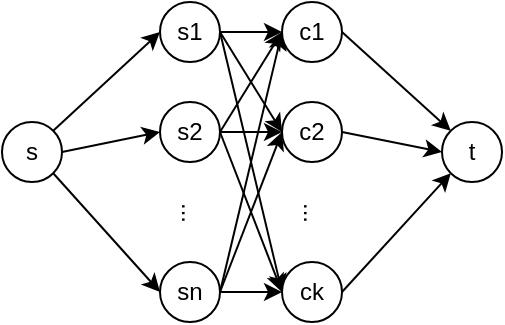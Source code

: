 <mxfile version="22.0.8" type="github">
  <diagram name="第 1 页" id="qhC1ln8y-PXlFm9_7ice">
    <mxGraphModel dx="420" dy="232" grid="1" gridSize="10" guides="1" tooltips="1" connect="1" arrows="1" fold="1" page="1" pageScale="1" pageWidth="827" pageHeight="1169" math="0" shadow="0">
      <root>
        <mxCell id="0" />
        <mxCell id="1" parent="0" />
        <mxCell id="YwIXSGErlY1rt-q2qCVS-12" style="rounded=0;orthogonalLoop=1;jettySize=auto;html=1;exitX=1;exitY=0;exitDx=0;exitDy=0;entryX=0;entryY=0.5;entryDx=0;entryDy=0;" edge="1" parent="1" source="YwIXSGErlY1rt-q2qCVS-1" target="YwIXSGErlY1rt-q2qCVS-3">
          <mxGeometry relative="1" as="geometry" />
        </mxCell>
        <mxCell id="YwIXSGErlY1rt-q2qCVS-13" style="rounded=0;orthogonalLoop=1;jettySize=auto;html=1;exitX=1;exitY=0.5;exitDx=0;exitDy=0;entryX=0;entryY=0.5;entryDx=0;entryDy=0;" edge="1" parent="1" source="YwIXSGErlY1rt-q2qCVS-1" target="YwIXSGErlY1rt-q2qCVS-4">
          <mxGeometry relative="1" as="geometry" />
        </mxCell>
        <mxCell id="YwIXSGErlY1rt-q2qCVS-14" style="rounded=0;orthogonalLoop=1;jettySize=auto;html=1;exitX=1;exitY=1;exitDx=0;exitDy=0;entryX=0;entryY=0.5;entryDx=0;entryDy=0;" edge="1" parent="1" source="YwIXSGErlY1rt-q2qCVS-1" target="YwIXSGErlY1rt-q2qCVS-5">
          <mxGeometry relative="1" as="geometry" />
        </mxCell>
        <mxCell id="YwIXSGErlY1rt-q2qCVS-1" value="s" style="ellipse;whiteSpace=wrap;html=1;aspect=fixed;" vertex="1" parent="1">
          <mxGeometry x="320" y="240" width="30" height="30" as="geometry" />
        </mxCell>
        <mxCell id="YwIXSGErlY1rt-q2qCVS-2" value="t" style="ellipse;whiteSpace=wrap;html=1;aspect=fixed;" vertex="1" parent="1">
          <mxGeometry x="540" y="240" width="30" height="30" as="geometry" />
        </mxCell>
        <mxCell id="YwIXSGErlY1rt-q2qCVS-18" style="rounded=0;orthogonalLoop=1;jettySize=auto;html=1;exitX=1;exitY=0.5;exitDx=0;exitDy=0;entryX=0;entryY=0.5;entryDx=0;entryDy=0;" edge="1" parent="1" source="YwIXSGErlY1rt-q2qCVS-3" target="YwIXSGErlY1rt-q2qCVS-6">
          <mxGeometry relative="1" as="geometry" />
        </mxCell>
        <mxCell id="YwIXSGErlY1rt-q2qCVS-19" style="rounded=0;orthogonalLoop=1;jettySize=auto;html=1;exitX=1;exitY=0.5;exitDx=0;exitDy=0;entryX=0;entryY=0.5;entryDx=0;entryDy=0;" edge="1" parent="1" source="YwIXSGErlY1rt-q2qCVS-3" target="YwIXSGErlY1rt-q2qCVS-8">
          <mxGeometry relative="1" as="geometry" />
        </mxCell>
        <mxCell id="YwIXSGErlY1rt-q2qCVS-20" style="rounded=0;orthogonalLoop=1;jettySize=auto;html=1;exitX=1;exitY=0.5;exitDx=0;exitDy=0;entryX=0;entryY=0.5;entryDx=0;entryDy=0;" edge="1" parent="1" source="YwIXSGErlY1rt-q2qCVS-3" target="YwIXSGErlY1rt-q2qCVS-7">
          <mxGeometry relative="1" as="geometry" />
        </mxCell>
        <mxCell id="YwIXSGErlY1rt-q2qCVS-3" value="s1" style="ellipse;whiteSpace=wrap;html=1;aspect=fixed;" vertex="1" parent="1">
          <mxGeometry x="399" y="180" width="30" height="30" as="geometry" />
        </mxCell>
        <mxCell id="YwIXSGErlY1rt-q2qCVS-21" style="rounded=0;orthogonalLoop=1;jettySize=auto;html=1;exitX=1;exitY=0.5;exitDx=0;exitDy=0;entryX=0;entryY=0.5;entryDx=0;entryDy=0;" edge="1" parent="1" source="YwIXSGErlY1rt-q2qCVS-4" target="YwIXSGErlY1rt-q2qCVS-6">
          <mxGeometry relative="1" as="geometry" />
        </mxCell>
        <mxCell id="YwIXSGErlY1rt-q2qCVS-22" style="rounded=0;orthogonalLoop=1;jettySize=auto;html=1;exitX=1;exitY=0.5;exitDx=0;exitDy=0;entryX=0;entryY=0.5;entryDx=0;entryDy=0;" edge="1" parent="1" source="YwIXSGErlY1rt-q2qCVS-4" target="YwIXSGErlY1rt-q2qCVS-8">
          <mxGeometry relative="1" as="geometry" />
        </mxCell>
        <mxCell id="YwIXSGErlY1rt-q2qCVS-23" style="rounded=0;orthogonalLoop=1;jettySize=auto;html=1;exitX=1;exitY=0.5;exitDx=0;exitDy=0;entryX=0;entryY=0.5;entryDx=0;entryDy=0;" edge="1" parent="1" source="YwIXSGErlY1rt-q2qCVS-4" target="YwIXSGErlY1rt-q2qCVS-7">
          <mxGeometry relative="1" as="geometry" />
        </mxCell>
        <mxCell id="YwIXSGErlY1rt-q2qCVS-4" value="s2" style="ellipse;whiteSpace=wrap;html=1;aspect=fixed;" vertex="1" parent="1">
          <mxGeometry x="399" y="230" width="30" height="30" as="geometry" />
        </mxCell>
        <mxCell id="YwIXSGErlY1rt-q2qCVS-24" style="rounded=0;orthogonalLoop=1;jettySize=auto;html=1;exitX=1;exitY=0.5;exitDx=0;exitDy=0;entryX=0;entryY=0.5;entryDx=0;entryDy=0;" edge="1" parent="1" source="YwIXSGErlY1rt-q2qCVS-5" target="YwIXSGErlY1rt-q2qCVS-6">
          <mxGeometry relative="1" as="geometry" />
        </mxCell>
        <mxCell id="YwIXSGErlY1rt-q2qCVS-25" style="rounded=0;orthogonalLoop=1;jettySize=auto;html=1;exitX=1;exitY=0.5;exitDx=0;exitDy=0;entryX=0;entryY=0.5;entryDx=0;entryDy=0;" edge="1" parent="1" source="YwIXSGErlY1rt-q2qCVS-5" target="YwIXSGErlY1rt-q2qCVS-8">
          <mxGeometry relative="1" as="geometry" />
        </mxCell>
        <mxCell id="YwIXSGErlY1rt-q2qCVS-26" style="rounded=0;orthogonalLoop=1;jettySize=auto;html=1;exitX=1;exitY=0.5;exitDx=0;exitDy=0;entryX=0;entryY=0.5;entryDx=0;entryDy=0;" edge="1" parent="1" source="YwIXSGErlY1rt-q2qCVS-5" target="YwIXSGErlY1rt-q2qCVS-7">
          <mxGeometry relative="1" as="geometry" />
        </mxCell>
        <mxCell id="YwIXSGErlY1rt-q2qCVS-5" value="sn" style="ellipse;whiteSpace=wrap;html=1;aspect=fixed;" vertex="1" parent="1">
          <mxGeometry x="399" y="310" width="30" height="30" as="geometry" />
        </mxCell>
        <mxCell id="YwIXSGErlY1rt-q2qCVS-15" style="rounded=0;orthogonalLoop=1;jettySize=auto;html=1;exitX=1;exitY=0.5;exitDx=0;exitDy=0;entryX=0;entryY=0;entryDx=0;entryDy=0;" edge="1" parent="1" source="YwIXSGErlY1rt-q2qCVS-6" target="YwIXSGErlY1rt-q2qCVS-2">
          <mxGeometry relative="1" as="geometry" />
        </mxCell>
        <mxCell id="YwIXSGErlY1rt-q2qCVS-6" value="c1" style="ellipse;whiteSpace=wrap;html=1;aspect=fixed;" vertex="1" parent="1">
          <mxGeometry x="460" y="180" width="30" height="30" as="geometry" />
        </mxCell>
        <mxCell id="YwIXSGErlY1rt-q2qCVS-17" style="rounded=0;orthogonalLoop=1;jettySize=auto;html=1;exitX=1;exitY=0.5;exitDx=0;exitDy=0;entryX=0;entryY=1;entryDx=0;entryDy=0;" edge="1" parent="1" source="YwIXSGErlY1rt-q2qCVS-7" target="YwIXSGErlY1rt-q2qCVS-2">
          <mxGeometry relative="1" as="geometry" />
        </mxCell>
        <mxCell id="YwIXSGErlY1rt-q2qCVS-7" value="ck" style="ellipse;whiteSpace=wrap;html=1;aspect=fixed;" vertex="1" parent="1">
          <mxGeometry x="460" y="310" width="30" height="30" as="geometry" />
        </mxCell>
        <mxCell id="YwIXSGErlY1rt-q2qCVS-16" style="rounded=0;orthogonalLoop=1;jettySize=auto;html=1;exitX=1;exitY=0.5;exitDx=0;exitDy=0;entryX=0;entryY=0.5;entryDx=0;entryDy=0;" edge="1" parent="1" source="YwIXSGErlY1rt-q2qCVS-8" target="YwIXSGErlY1rt-q2qCVS-2">
          <mxGeometry relative="1" as="geometry" />
        </mxCell>
        <mxCell id="YwIXSGErlY1rt-q2qCVS-8" value="c2" style="ellipse;whiteSpace=wrap;html=1;aspect=fixed;" vertex="1" parent="1">
          <mxGeometry x="460" y="230" width="30" height="30" as="geometry" />
        </mxCell>
        <mxCell id="YwIXSGErlY1rt-q2qCVS-9" value="..." style="text;html=1;align=center;verticalAlign=middle;resizable=0;points=[];autosize=1;strokeColor=none;fillColor=none;rotation=90;" vertex="1" parent="1">
          <mxGeometry x="399" y="270" width="30" height="30" as="geometry" />
        </mxCell>
        <mxCell id="YwIXSGErlY1rt-q2qCVS-11" value="..." style="text;html=1;align=center;verticalAlign=middle;resizable=0;points=[];autosize=1;strokeColor=none;fillColor=none;rotation=90;" vertex="1" parent="1">
          <mxGeometry x="460" y="270" width="30" height="30" as="geometry" />
        </mxCell>
      </root>
    </mxGraphModel>
  </diagram>
</mxfile>
